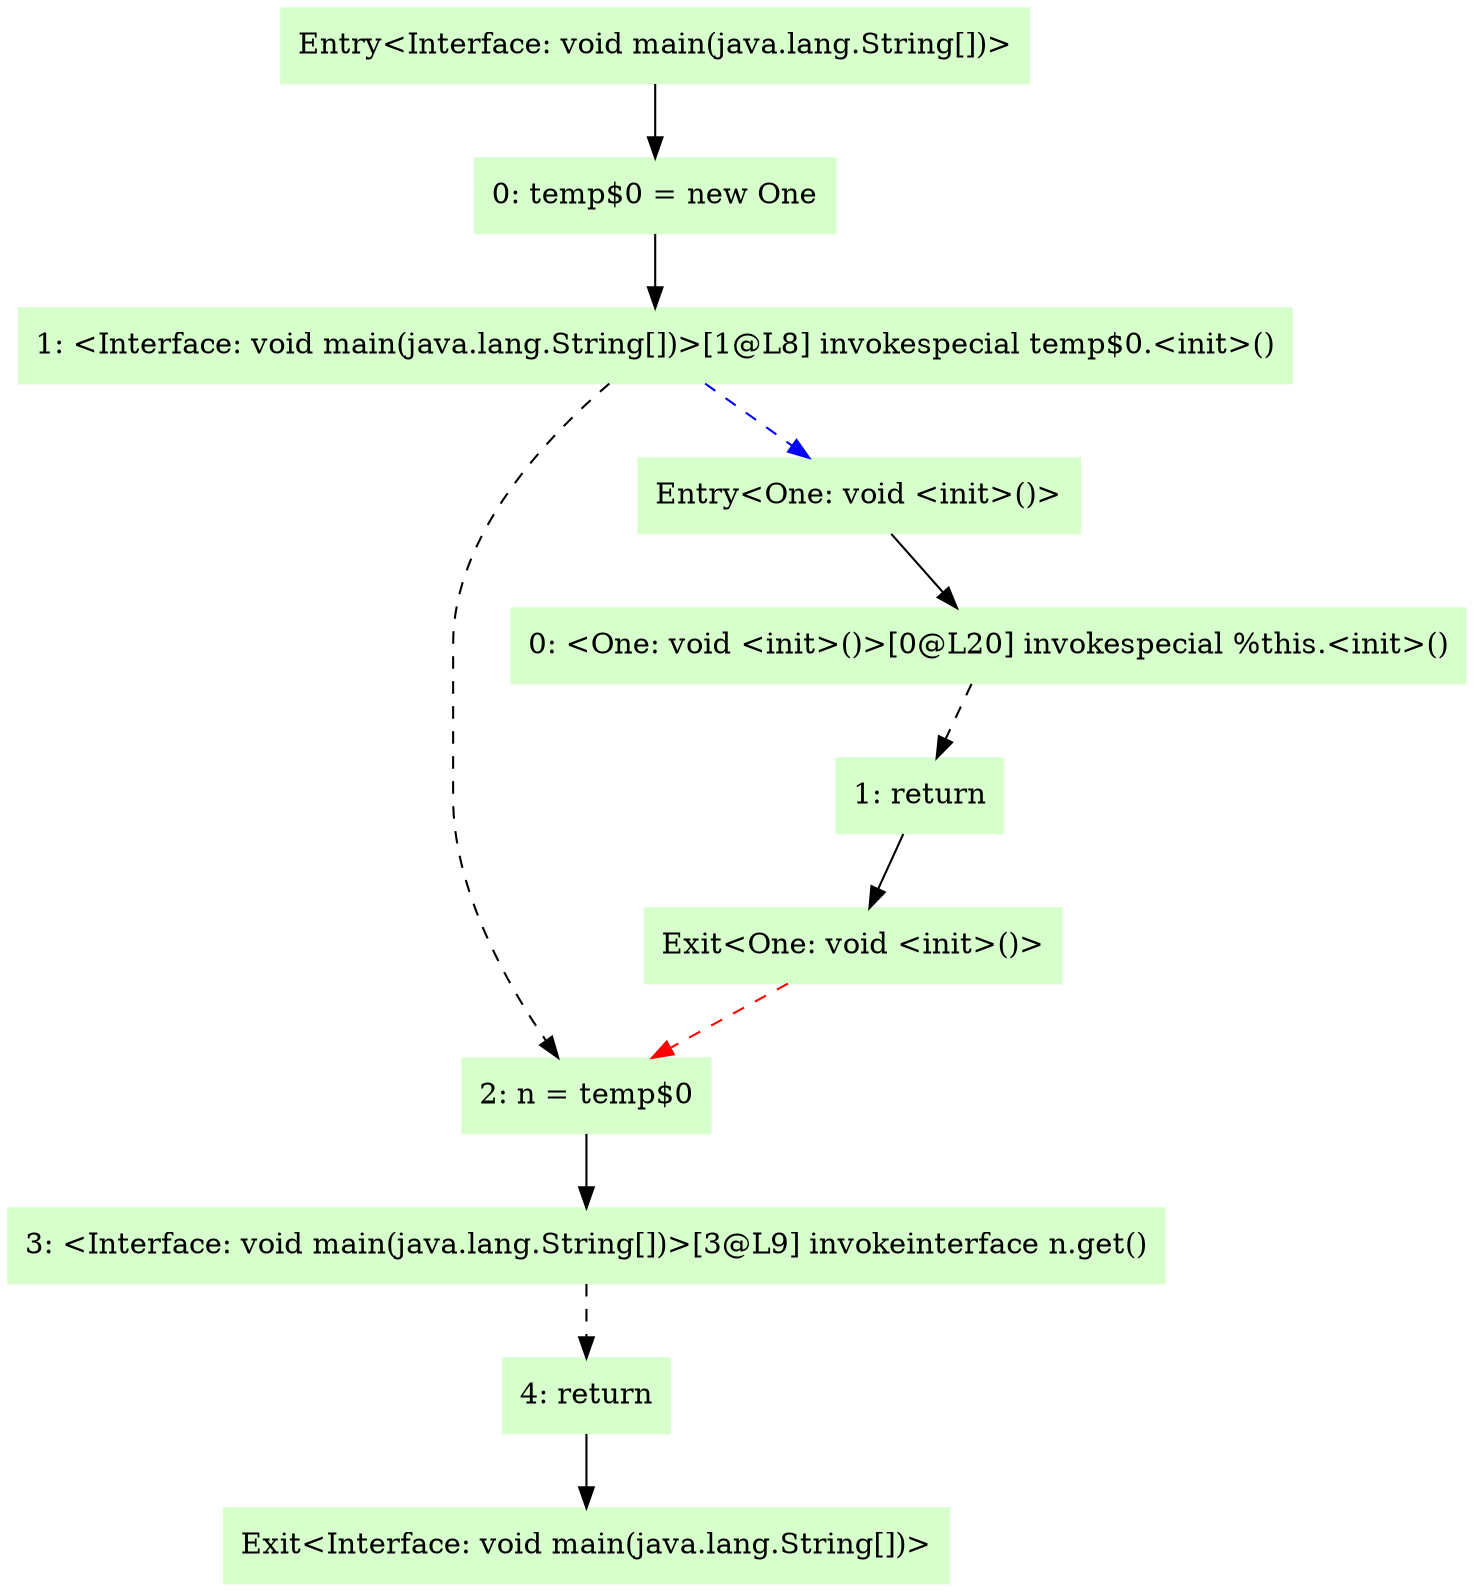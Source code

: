digraph G {
  node [shape=box,color=".3 .2 1.0",style=filled,];
  "0" [label="Entry<Interface: void main(java.lang.String[])>",];
  "1" [label="0: temp$0 = new One",];
  "2" [label="1: <Interface: void main(java.lang.String[])>[1@L8] invokespecial temp$0.<init>()",];
  "3" [label="2: n = temp$0",];
  "4" [label="3: <Interface: void main(java.lang.String[])>[3@L9] invokeinterface n.get()",];
  "5" [label="4: return",];
  "6" [label="Exit<Interface: void main(java.lang.String[])>",];
  "7" [label="Entry<One: void <init>()>",];
  "8" [label="0: <One: void <init>()>[0@L20] invokespecial %this.<init>()",];
  "9" [label="1: return",];
  "10" [label="Exit<One: void <init>()>",];
  "0" -> "1" [];
  "1" -> "2" [];
  "2" -> "3" [style=dashed,];
  "2" -> "7" [style=dashed,color=blue,];
  "3" -> "4" [];
  "4" -> "5" [style=dashed,];
  "5" -> "6" [];
  "7" -> "8" [];
  "8" -> "9" [style=dashed,];
  "9" -> "10" [];
  "10" -> "3" [style=dashed,color=red,];
}
